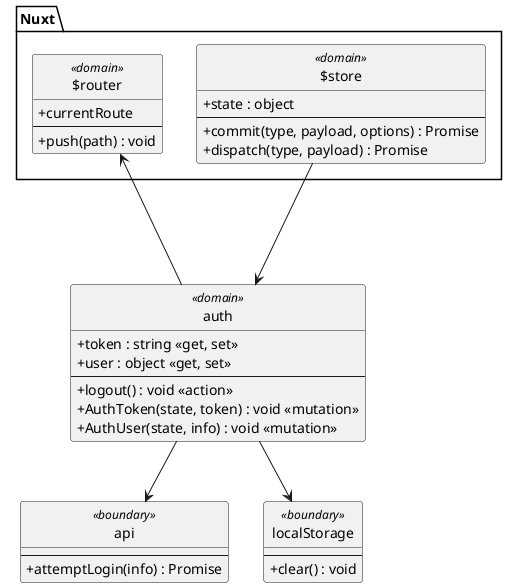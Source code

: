 @startuml UC8-Logout

skinparam shadowing false
skinparam classAttributeIconSize 0
skinparam monochrome true
skinparam backgroundColor transparent
skinparam style strictuml

package Nuxt {
    class $router <<domain>> {
        + currentRoute
        --
        + push(path) : void
    }

    class $store <<domain>> {
        + state : object
        --
        + commit(type, payload, options) : Promise
        + dispatch(type, payload) : Promise
    }
}

class auth <<domain>> {
    + token : string <<get, set>>
    + user : object <<get, set>>
    --
    + logout() : void <<action>>
    + AuthToken(state, token) : void <<mutation>>
    + AuthUser(state, info) : void <<mutation>>
}
$store ---> auth
auth --> $router

class api <<boundary>> {
    --
    + attemptLogin(info) : Promise
}
auth --> api

class localStorage <<boundary>> {
    --
    + clear() : void
}
auth --> localStorage

@enduml
